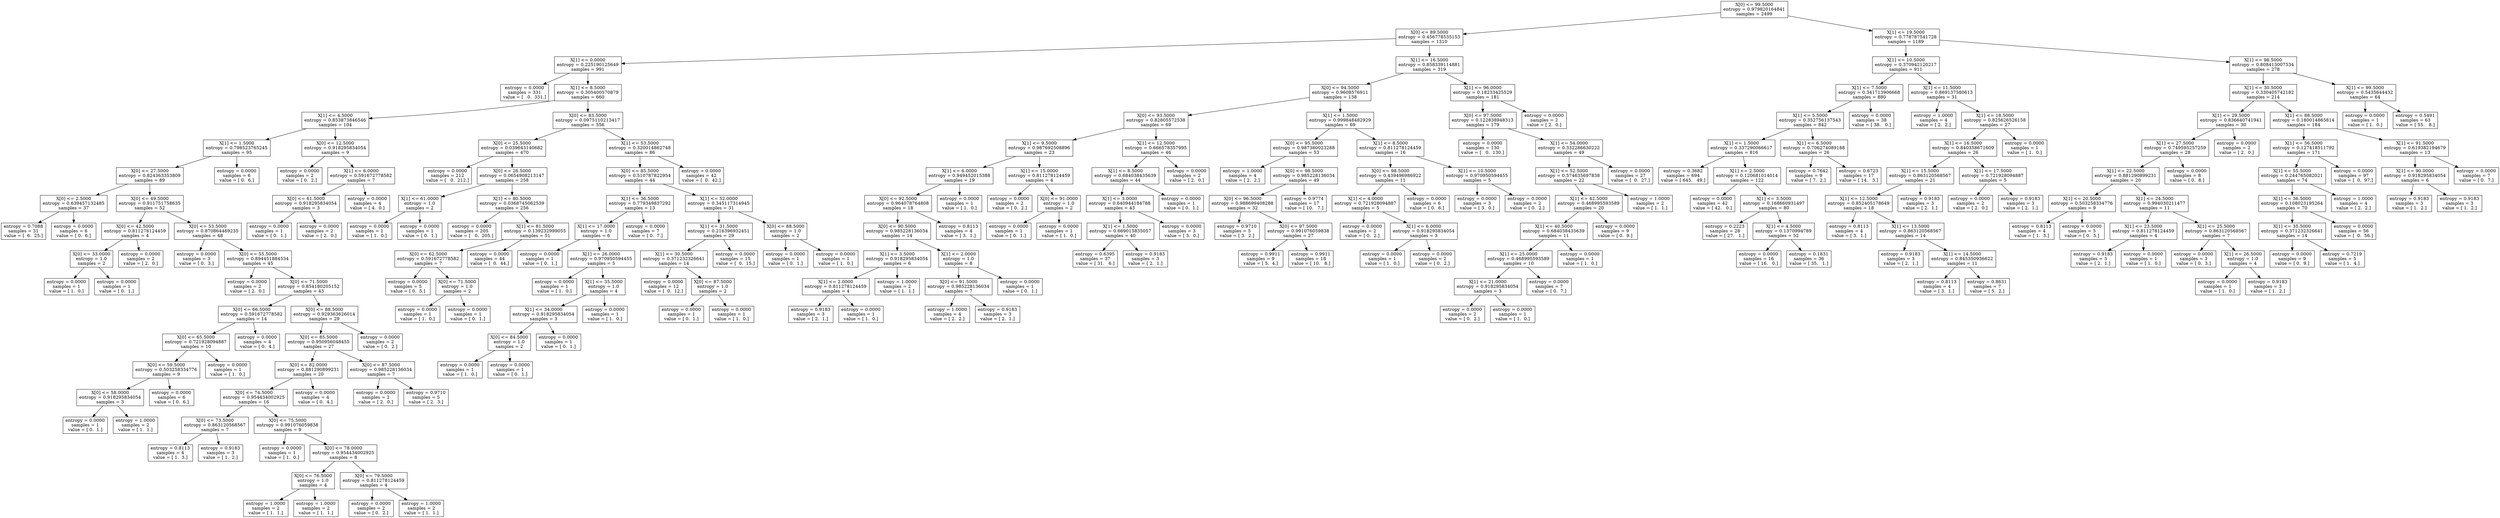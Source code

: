 digraph Tree {
0 [label="X[0] <= 99.5000\nentropy = 0.979820164841\nsamples = 2499", shape="box"] ;
1 [label="X[0] <= 89.5000\nentropy = 0.456778535153\nsamples = 1310", shape="box"] ;
0 -> 1 ;
2 [label="X[1] <= 0.0000\nentropy = 0.225190125649\nsamples = 991", shape="box"] ;
1 -> 2 ;
3 [label="entropy = 0.0000\nsamples = 331\nvalue = [   0.  331.]", shape="box"] ;
2 -> 3 ;
4 [label="X[1] <= 8.5000\nentropy = 0.305400570879\nsamples = 660", shape="box"] ;
2 -> 4 ;
5 [label="X[1] <= 4.5000\nentropy = 0.853873846546\nsamples = 104", shape="box"] ;
4 -> 5 ;
6 [label="X[1] <= 1.5000\nentropy = 0.798523765245\nsamples = 95", shape="box"] ;
5 -> 6 ;
7 [label="X[0] <= 27.5000\nentropy = 0.824363353809\nsamples = 89", shape="box"] ;
6 -> 7 ;
8 [label="X[0] <= 2.5000\nentropy = 0.639457132485\nsamples = 37", shape="box"] ;
7 -> 8 ;
9 [label="entropy = 0.7088\nsamples = 31\nvalue = [  6.  25.]", shape="box"] ;
8 -> 9 ;
10 [label="entropy = 0.0000\nsamples = 6\nvalue = [ 0.  6.]", shape="box"] ;
8 -> 10 ;
11 [label="X[0] <= 49.5000\nentropy = 0.911751758635\nsamples = 52", shape="box"] ;
7 -> 11 ;
12 [label="X[0] <= 42.5000\nentropy = 0.811278124459\nsamples = 4", shape="box"] ;
11 -> 12 ;
13 [label="X[0] <= 33.0000\nentropy = 1.0\nsamples = 2", shape="box"] ;
12 -> 13 ;
14 [label="entropy = 0.0000\nsamples = 1\nvalue = [ 1.  0.]", shape="box"] ;
13 -> 14 ;
15 [label="entropy = 0.0000\nsamples = 1\nvalue = [ 0.  1.]", shape="box"] ;
13 -> 15 ;
16 [label="entropy = 0.0000\nsamples = 2\nvalue = [ 2.  0.]", shape="box"] ;
12 -> 16 ;
17 [label="X[0] <= 53.5000\nentropy = 0.870864469235\nsamples = 48", shape="box"] ;
11 -> 17 ;
18 [label="entropy = 0.0000\nsamples = 3\nvalue = [ 0.  3.]", shape="box"] ;
17 -> 18 ;
19 [label="X[0] <= 55.5000\nentropy = 0.894451884534\nsamples = 45", shape="box"] ;
17 -> 19 ;
20 [label="entropy = 0.0000\nsamples = 2\nvalue = [ 2.  0.]", shape="box"] ;
19 -> 20 ;
21 [label="X[0] <= 71.5000\nentropy = 0.854180205152\nsamples = 43", shape="box"] ;
19 -> 21 ;
22 [label="X[0] <= 66.5000\nentropy = 0.591672778582\nsamples = 14", shape="box"] ;
21 -> 22 ;
23 [label="X[0] <= 65.5000\nentropy = 0.721928094887\nsamples = 10", shape="box"] ;
22 -> 23 ;
24 [label="X[0] <= 59.5000\nentropy = 0.503258334776\nsamples = 9", shape="box"] ;
23 -> 24 ;
25 [label="X[0] <= 58.0000\nentropy = 0.918295834054\nsamples = 3", shape="box"] ;
24 -> 25 ;
26 [label="entropy = 0.0000\nsamples = 1\nvalue = [ 0.  1.]", shape="box"] ;
25 -> 26 ;
27 [label="entropy = 1.0000\nsamples = 2\nvalue = [ 1.  1.]", shape="box"] ;
25 -> 27 ;
28 [label="entropy = 0.0000\nsamples = 6\nvalue = [ 0.  6.]", shape="box"] ;
24 -> 28 ;
29 [label="entropy = 0.0000\nsamples = 1\nvalue = [ 1.  0.]", shape="box"] ;
23 -> 29 ;
30 [label="entropy = 0.0000\nsamples = 4\nvalue = [ 0.  4.]", shape="box"] ;
22 -> 30 ;
31 [label="X[0] <= 88.5000\nentropy = 0.929363626014\nsamples = 29", shape="box"] ;
21 -> 31 ;
32 [label="X[0] <= 85.5000\nentropy = 0.950956048455\nsamples = 27", shape="box"] ;
31 -> 32 ;
33 [label="X[0] <= 82.0000\nentropy = 0.881290899231\nsamples = 20", shape="box"] ;
32 -> 33 ;
34 [label="X[0] <= 74.5000\nentropy = 0.954434002925\nsamples = 16", shape="box"] ;
33 -> 34 ;
35 [label="X[0] <= 73.5000\nentropy = 0.863120568567\nsamples = 7", shape="box"] ;
34 -> 35 ;
36 [label="entropy = 0.8113\nsamples = 4\nvalue = [ 1.  3.]", shape="box"] ;
35 -> 36 ;
37 [label="entropy = 0.9183\nsamples = 3\nvalue = [ 1.  2.]", shape="box"] ;
35 -> 37 ;
38 [label="X[0] <= 75.5000\nentropy = 0.991076059838\nsamples = 9", shape="box"] ;
34 -> 38 ;
39 [label="entropy = 0.0000\nsamples = 1\nvalue = [ 1.  0.]", shape="box"] ;
38 -> 39 ;
40 [label="X[0] <= 78.0000\nentropy = 0.954434002925\nsamples = 8", shape="box"] ;
38 -> 40 ;
41 [label="X[0] <= 76.5000\nentropy = 1.0\nsamples = 4", shape="box"] ;
40 -> 41 ;
42 [label="entropy = 1.0000\nsamples = 2\nvalue = [ 1.  1.]", shape="box"] ;
41 -> 42 ;
43 [label="entropy = 1.0000\nsamples = 2\nvalue = [ 1.  1.]", shape="box"] ;
41 -> 43 ;
44 [label="X[0] <= 79.5000\nentropy = 0.811278124459\nsamples = 4", shape="box"] ;
40 -> 44 ;
45 [label="entropy = 0.0000\nsamples = 2\nvalue = [ 0.  2.]", shape="box"] ;
44 -> 45 ;
46 [label="entropy = 1.0000\nsamples = 2\nvalue = [ 1.  1.]", shape="box"] ;
44 -> 46 ;
47 [label="entropy = 0.0000\nsamples = 4\nvalue = [ 0.  4.]", shape="box"] ;
33 -> 47 ;
48 [label="X[0] <= 87.5000\nentropy = 0.985228136034\nsamples = 7", shape="box"] ;
32 -> 48 ;
49 [label="entropy = 0.0000\nsamples = 2\nvalue = [ 2.  0.]", shape="box"] ;
48 -> 49 ;
50 [label="entropy = 0.9710\nsamples = 5\nvalue = [ 2.  3.]", shape="box"] ;
48 -> 50 ;
51 [label="entropy = 0.0000\nsamples = 2\nvalue = [ 0.  2.]", shape="box"] ;
31 -> 51 ;
52 [label="entropy = 0.0000\nsamples = 6\nvalue = [ 0.  6.]", shape="box"] ;
6 -> 52 ;
53 [label="X[0] <= 12.5000\nentropy = 0.918295834054\nsamples = 9", shape="box"] ;
5 -> 53 ;
54 [label="entropy = 0.0000\nsamples = 2\nvalue = [ 0.  2.]", shape="box"] ;
53 -> 54 ;
55 [label="X[1] <= 6.0000\nentropy = 0.591672778582\nsamples = 7", shape="box"] ;
53 -> 55 ;
56 [label="X[0] <= 61.5000\nentropy = 0.918295834054\nsamples = 3", shape="box"] ;
55 -> 56 ;
57 [label="entropy = 0.0000\nsamples = 1\nvalue = [ 0.  1.]", shape="box"] ;
56 -> 57 ;
58 [label="entropy = 0.0000\nsamples = 2\nvalue = [ 2.  0.]", shape="box"] ;
56 -> 58 ;
59 [label="entropy = 0.0000\nsamples = 4\nvalue = [ 4.  0.]", shape="box"] ;
55 -> 59 ;
60 [label="X[0] <= 83.5000\nentropy = 0.0975110213417\nsamples = 556", shape="box"] ;
4 -> 60 ;
61 [label="X[0] <= 25.5000\nentropy = 0.039643140682\nsamples = 470", shape="box"] ;
60 -> 61 ;
62 [label="entropy = 0.0000\nsamples = 212\nvalue = [   0.  212.]", shape="box"] ;
61 -> 62 ;
63 [label="X[0] <= 26.5000\nentropy = 0.0654908213147\nsamples = 258", shape="box"] ;
61 -> 63 ;
64 [label="X[1] <= 61.0000\nentropy = 1.0\nsamples = 2", shape="box"] ;
63 -> 64 ;
65 [label="entropy = 0.0000\nsamples = 1\nvalue = [ 1.  0.]", shape="box"] ;
64 -> 65 ;
66 [label="entropy = 0.0000\nsamples = 1\nvalue = [ 0.  1.]", shape="box"] ;
64 -> 66 ;
67 [label="X[1] <= 80.5000\nentropy = 0.0368745062539\nsamples = 256", shape="box"] ;
63 -> 67 ;
68 [label="entropy = 0.0000\nsamples = 205\nvalue = [   0.  205.]", shape="box"] ;
67 -> 68 ;
69 [label="X[1] <= 81.5000\nentropy = 0.139232999055\nsamples = 51", shape="box"] ;
67 -> 69 ;
70 [label="X[0] <= 62.5000\nentropy = 0.591672778582\nsamples = 7", shape="box"] ;
69 -> 70 ;
71 [label="entropy = 0.0000\nsamples = 5\nvalue = [ 0.  5.]", shape="box"] ;
70 -> 71 ;
72 [label="X[0] <= 71.5000\nentropy = 1.0\nsamples = 2", shape="box"] ;
70 -> 72 ;
73 [label="entropy = 0.0000\nsamples = 1\nvalue = [ 1.  0.]", shape="box"] ;
72 -> 73 ;
74 [label="entropy = 0.0000\nsamples = 1\nvalue = [ 0.  1.]", shape="box"] ;
72 -> 74 ;
75 [label="entropy = 0.0000\nsamples = 44\nvalue = [  0.  44.]", shape="box"] ;
69 -> 75 ;
76 [label="X[1] <= 53.5000\nentropy = 0.320014862748\nsamples = 86", shape="box"] ;
60 -> 76 ;
77 [label="X[0] <= 85.5000\nentropy = 0.510787822954\nsamples = 44", shape="box"] ;
76 -> 77 ;
78 [label="X[1] <= 36.5000\nentropy = 0.779349837292\nsamples = 13", shape="box"] ;
77 -> 78 ;
79 [label="X[1] <= 17.0000\nentropy = 1.0\nsamples = 6", shape="box"] ;
78 -> 79 ;
80 [label="entropy = 0.0000\nsamples = 1\nvalue = [ 0.  1.]", shape="box"] ;
79 -> 80 ;
81 [label="X[1] <= 26.0000\nentropy = 0.970950594455\nsamples = 5", shape="box"] ;
79 -> 81 ;
82 [label="entropy = 0.0000\nsamples = 1\nvalue = [ 1.  0.]", shape="box"] ;
81 -> 82 ;
83 [label="X[1] <= 35.5000\nentropy = 1.0\nsamples = 4", shape="box"] ;
81 -> 83 ;
84 [label="X[1] <= 34.0000\nentropy = 0.918295834054\nsamples = 3", shape="box"] ;
83 -> 84 ;
85 [label="X[0] <= 84.5000\nentropy = 1.0\nsamples = 2", shape="box"] ;
84 -> 85 ;
86 [label="entropy = 0.0000\nsamples = 1\nvalue = [ 1.  0.]", shape="box"] ;
85 -> 86 ;
87 [label="entropy = 0.0000\nsamples = 1\nvalue = [ 0.  1.]", shape="box"] ;
85 -> 87 ;
88 [label="entropy = 0.0000\nsamples = 1\nvalue = [ 0.  1.]", shape="box"] ;
84 -> 88 ;
89 [label="entropy = 0.0000\nsamples = 1\nvalue = [ 1.  0.]", shape="box"] ;
83 -> 89 ;
90 [label="entropy = 0.0000\nsamples = 7\nvalue = [ 0.  7.]", shape="box"] ;
78 -> 90 ;
91 [label="X[1] <= 52.0000\nentropy = 0.345117314945\nsamples = 31", shape="box"] ;
77 -> 91 ;
92 [label="X[1] <= 31.5000\nentropy = 0.216396932451\nsamples = 29", shape="box"] ;
91 -> 92 ;
93 [label="X[1] <= 30.5000\nentropy = 0.371232326641\nsamples = 14", shape="box"] ;
92 -> 93 ;
94 [label="entropy = 0.0000\nsamples = 12\nvalue = [  0.  12.]", shape="box"] ;
93 -> 94 ;
95 [label="X[0] <= 87.5000\nentropy = 1.0\nsamples = 2", shape="box"] ;
93 -> 95 ;
96 [label="entropy = 0.0000\nsamples = 1\nvalue = [ 0.  1.]", shape="box"] ;
95 -> 96 ;
97 [label="entropy = 0.0000\nsamples = 1\nvalue = [ 1.  0.]", shape="box"] ;
95 -> 97 ;
98 [label="entropy = 0.0000\nsamples = 15\nvalue = [  0.  15.]", shape="box"] ;
92 -> 98 ;
99 [label="X[0] <= 88.5000\nentropy = 1.0\nsamples = 2", shape="box"] ;
91 -> 99 ;
100 [label="entropy = 0.0000\nsamples = 1\nvalue = [ 0.  1.]", shape="box"] ;
99 -> 100 ;
101 [label="entropy = 0.0000\nsamples = 1\nvalue = [ 1.  0.]", shape="box"] ;
99 -> 101 ;
102 [label="entropy = 0.0000\nsamples = 42\nvalue = [  0.  42.]", shape="box"] ;
76 -> 102 ;
103 [label="X[1] <= 16.5000\nentropy = 0.858339114881\nsamples = 319", shape="box"] ;
1 -> 103 ;
104 [label="X[0] <= 94.5000\nentropy = 0.9608576911\nsamples = 138", shape="box"] ;
103 -> 104 ;
105 [label="X[0] <= 93.5000\nentropy = 0.82805572538\nsamples = 69", shape="box"] ;
104 -> 105 ;
106 [label="X[1] <= 9.5000\nentropy = 0.987692508896\nsamples = 23", shape="box"] ;
105 -> 106 ;
107 [label="X[1] <= 6.0000\nentropy = 0.949452015388\nsamples = 19", shape="box"] ;
106 -> 107 ;
108 [label="X[0] <= 92.5000\nentropy = 0.964078764808\nsamples = 18", shape="box"] ;
107 -> 108 ;
109 [label="X[0] <= 90.5000\nentropy = 0.985228136034\nsamples = 14", shape="box"] ;
108 -> 109 ;
110 [label="X[1] <= 3.5000\nentropy = 0.918295834054\nsamples = 6", shape="box"] ;
109 -> 110 ;
111 [label="X[1] <= 2.0000\nentropy = 0.811278124459\nsamples = 4", shape="box"] ;
110 -> 111 ;
112 [label="entropy = 0.9183\nsamples = 3\nvalue = [ 2.  1.]", shape="box"] ;
111 -> 112 ;
113 [label="entropy = 0.0000\nsamples = 1\nvalue = [ 1.  0.]", shape="box"] ;
111 -> 113 ;
114 [label="entropy = 1.0000\nsamples = 2\nvalue = [ 1.  1.]", shape="box"] ;
110 -> 114 ;
115 [label="X[1] <= 2.0000\nentropy = 1.0\nsamples = 8", shape="box"] ;
109 -> 115 ;
116 [label="X[0] <= 91.5000\nentropy = 0.985228136034\nsamples = 7", shape="box"] ;
115 -> 116 ;
117 [label="entropy = 1.0000\nsamples = 4\nvalue = [ 2.  2.]", shape="box"] ;
116 -> 117 ;
118 [label="entropy = 0.9183\nsamples = 3\nvalue = [ 2.  1.]", shape="box"] ;
116 -> 118 ;
119 [label="entropy = 0.0000\nsamples = 1\nvalue = [ 0.  1.]", shape="box"] ;
115 -> 119 ;
120 [label="entropy = 0.8113\nsamples = 4\nvalue = [ 3.  1.]", shape="box"] ;
108 -> 120 ;
121 [label="entropy = 0.0000\nsamples = 1\nvalue = [ 1.  0.]", shape="box"] ;
107 -> 121 ;
122 [label="X[1] <= 15.0000\nentropy = 0.811278124459\nsamples = 4", shape="box"] ;
106 -> 122 ;
123 [label="entropy = 0.0000\nsamples = 2\nvalue = [ 0.  2.]", shape="box"] ;
122 -> 123 ;
124 [label="X[0] <= 91.0000\nentropy = 1.0\nsamples = 2", shape="box"] ;
122 -> 124 ;
125 [label="entropy = 0.0000\nsamples = 1\nvalue = [ 0.  1.]", shape="box"] ;
124 -> 125 ;
126 [label="entropy = 0.0000\nsamples = 1\nvalue = [ 1.  0.]", shape="box"] ;
124 -> 126 ;
127 [label="X[1] <= 12.5000\nentropy = 0.666578357995\nsamples = 46", shape="box"] ;
105 -> 127 ;
128 [label="X[1] <= 8.5000\nentropy = 0.684038435639\nsamples = 44", shape="box"] ;
127 -> 128 ;
129 [label="X[1] <= 3.0000\nentropy = 0.640944184788\nsamples = 43", shape="box"] ;
128 -> 129 ;
130 [label="X[1] <= 1.5000\nentropy = 0.669015835057\nsamples = 40", shape="box"] ;
129 -> 130 ;
131 [label="entropy = 0.6395\nsamples = 37\nvalue = [ 31.   6.]", shape="box"] ;
130 -> 131 ;
132 [label="entropy = 0.9183\nsamples = 3\nvalue = [ 2.  1.]", shape="box"] ;
130 -> 132 ;
133 [label="entropy = 0.0000\nsamples = 3\nvalue = [ 3.  0.]", shape="box"] ;
129 -> 133 ;
134 [label="entropy = 0.0000\nsamples = 1\nvalue = [ 0.  1.]", shape="box"] ;
128 -> 134 ;
135 [label="entropy = 0.0000\nsamples = 2\nvalue = [ 2.  0.]", shape="box"] ;
127 -> 135 ;
136 [label="X[1] <= 1.5000\nentropy = 0.999848482929\nsamples = 69", shape="box"] ;
104 -> 136 ;
137 [label="X[0] <= 95.5000\nentropy = 0.987380023288\nsamples = 53", shape="box"] ;
136 -> 137 ;
138 [label="entropy = 1.0000\nsamples = 4\nvalue = [ 2.  2.]", shape="box"] ;
137 -> 138 ;
139 [label="X[0] <= 98.5000\nentropy = 0.985228136034\nsamples = 49", shape="box"] ;
137 -> 139 ;
140 [label="X[0] <= 96.5000\nentropy = 0.988699408288\nsamples = 32", shape="box"] ;
139 -> 140 ;
141 [label="entropy = 0.9710\nsamples = 5\nvalue = [ 3.  2.]", shape="box"] ;
140 -> 141 ;
142 [label="X[0] <= 97.5000\nentropy = 0.991076059838\nsamples = 27", shape="box"] ;
140 -> 142 ;
143 [label="entropy = 0.9911\nsamples = 9\nvalue = [ 5.  4.]", shape="box"] ;
142 -> 143 ;
144 [label="entropy = 0.9911\nsamples = 18\nvalue = [ 10.   8.]", shape="box"] ;
142 -> 144 ;
145 [label="entropy = 0.9774\nsamples = 17\nvalue = [ 10.   7.]", shape="box"] ;
139 -> 145 ;
146 [label="X[1] <= 8.5000\nentropy = 0.811278124459\nsamples = 16", shape="box"] ;
136 -> 146 ;
147 [label="X[0] <= 98.5000\nentropy = 0.439496986922\nsamples = 11", shape="box"] ;
146 -> 147 ;
148 [label="X[1] <= 4.0000\nentropy = 0.721928094887\nsamples = 5", shape="box"] ;
147 -> 148 ;
149 [label="entropy = 0.0000\nsamples = 2\nvalue = [ 0.  2.]", shape="box"] ;
148 -> 149 ;
150 [label="X[1] <= 6.0000\nentropy = 0.918295834054\nsamples = 3", shape="box"] ;
148 -> 150 ;
151 [label="entropy = 0.0000\nsamples = 1\nvalue = [ 1.  0.]", shape="box"] ;
150 -> 151 ;
152 [label="entropy = 0.0000\nsamples = 2\nvalue = [ 0.  2.]", shape="box"] ;
150 -> 152 ;
153 [label="entropy = 0.0000\nsamples = 6\nvalue = [ 0.  6.]", shape="box"] ;
147 -> 153 ;
154 [label="X[1] <= 10.5000\nentropy = 0.970950594455\nsamples = 5", shape="box"] ;
146 -> 154 ;
155 [label="entropy = 0.0000\nsamples = 3\nvalue = [ 3.  0.]", shape="box"] ;
154 -> 155 ;
156 [label="entropy = 0.0000\nsamples = 2\nvalue = [ 0.  2.]", shape="box"] ;
154 -> 156 ;
157 [label="X[1] <= 96.0000\nentropy = 0.18233425529\nsamples = 181", shape="box"] ;
103 -> 157 ;
158 [label="X[0] <= 97.5000\nentropy = 0.122838948313\nsamples = 179", shape="box"] ;
157 -> 158 ;
159 [label="entropy = 0.0000\nsamples = 130\nvalue = [   0.  130.]", shape="box"] ;
158 -> 159 ;
160 [label="X[1] <= 54.0000\nentropy = 0.332286630222\nsamples = 49", shape="box"] ;
158 -> 160 ;
161 [label="X[1] <= 52.5000\nentropy = 0.574635697838\nsamples = 22", shape="box"] ;
160 -> 161 ;
162 [label="X[1] <= 42.5000\nentropy = 0.468995593589\nsamples = 20", shape="box"] ;
161 -> 162 ;
163 [label="X[1] <= 40.5000\nentropy = 0.684038435639\nsamples = 11", shape="box"] ;
162 -> 163 ;
164 [label="X[1] <= 25.0000\nentropy = 0.468995593589\nsamples = 10", shape="box"] ;
163 -> 164 ;
165 [label="X[1] <= 21.0000\nentropy = 0.918295834054\nsamples = 3", shape="box"] ;
164 -> 165 ;
166 [label="entropy = 0.0000\nsamples = 2\nvalue = [ 0.  2.]", shape="box"] ;
165 -> 166 ;
167 [label="entropy = 0.0000\nsamples = 1\nvalue = [ 1.  0.]", shape="box"] ;
165 -> 167 ;
168 [label="entropy = 0.0000\nsamples = 7\nvalue = [ 0.  7.]", shape="box"] ;
164 -> 168 ;
169 [label="entropy = 0.0000\nsamples = 1\nvalue = [ 1.  0.]", shape="box"] ;
163 -> 169 ;
170 [label="entropy = 0.0000\nsamples = 9\nvalue = [ 0.  9.]", shape="box"] ;
162 -> 170 ;
171 [label="entropy = 1.0000\nsamples = 2\nvalue = [ 1.  1.]", shape="box"] ;
161 -> 171 ;
172 [label="entropy = 0.0000\nsamples = 27\nvalue = [  0.  27.]", shape="box"] ;
160 -> 172 ;
173 [label="entropy = 0.0000\nsamples = 2\nvalue = [ 2.  0.]", shape="box"] ;
157 -> 173 ;
174 [label="X[1] <= 19.5000\nentropy = 0.778787541728\nsamples = 1189", shape="box"] ;
0 -> 174 ;
175 [label="X[1] <= 10.5000\nentropy = 0.370942120217\nsamples = 911", shape="box"] ;
174 -> 175 ;
176 [label="X[1] <= 7.5000\nentropy = 0.341713906668\nsamples = 880", shape="box"] ;
175 -> 176 ;
177 [label="X[1] <= 5.5000\nentropy = 0.352756137543\nsamples = 842", shape="box"] ;
176 -> 177 ;
178 [label="X[1] <= 1.5000\nentropy = 0.337290066617\nsamples = 816", shape="box"] ;
177 -> 178 ;
179 [label="entropy = 0.3682\nsamples = 694\nvalue = [ 645.   49.]", shape="box"] ;
178 -> 179 ;
180 [label="X[1] <= 2.5000\nentropy = 0.120681014014\nsamples = 122", shape="box"] ;
178 -> 180 ;
181 [label="entropy = 0.0000\nsamples = 42\nvalue = [ 42.   0.]", shape="box"] ;
180 -> 181 ;
182 [label="X[1] <= 3.5000\nentropy = 0.168660931497\nsamples = 80", shape="box"] ;
180 -> 182 ;
183 [label="entropy = 0.2223\nsamples = 28\nvalue = [ 27.   1.]", shape="box"] ;
182 -> 183 ;
184 [label="X[1] <= 4.5000\nentropy = 0.1370994789\nsamples = 52", shape="box"] ;
182 -> 184 ;
185 [label="entropy = 0.0000\nsamples = 16\nvalue = [ 16.   0.]", shape="box"] ;
184 -> 185 ;
186 [label="entropy = 0.1831\nsamples = 36\nvalue = [ 35.   1.]", shape="box"] ;
184 -> 186 ;
187 [label="X[1] <= 6.5000\nentropy = 0.706274089188\nsamples = 26", shape="box"] ;
177 -> 187 ;
188 [label="entropy = 0.7642\nsamples = 9\nvalue = [ 7.  2.]", shape="box"] ;
187 -> 188 ;
189 [label="entropy = 0.6723\nsamples = 17\nvalue = [ 14.   3.]", shape="box"] ;
187 -> 189 ;
190 [label="entropy = 0.0000\nsamples = 38\nvalue = [ 38.   0.]", shape="box"] ;
176 -> 190 ;
191 [label="X[1] <= 11.5000\nentropy = 0.869137580613\nsamples = 31", shape="box"] ;
175 -> 191 ;
192 [label="entropy = 1.0000\nsamples = 4\nvalue = [ 2.  2.]", shape="box"] ;
191 -> 192 ;
193 [label="X[1] <= 18.5000\nentropy = 0.825626526158\nsamples = 27", shape="box"] ;
191 -> 193 ;
194 [label="X[1] <= 16.5000\nentropy = 0.840358671609\nsamples = 26", shape="box"] ;
193 -> 194 ;
195 [label="X[1] <= 15.5000\nentropy = 0.863120568567\nsamples = 21", shape="box"] ;
194 -> 195 ;
196 [label="X[1] <= 12.5000\nentropy = 0.852405178649\nsamples = 18", shape="box"] ;
195 -> 196 ;
197 [label="entropy = 0.8113\nsamples = 4\nvalue = [ 3.  1.]", shape="box"] ;
196 -> 197 ;
198 [label="X[1] <= 13.5000\nentropy = 0.863120568567\nsamples = 14", shape="box"] ;
196 -> 198 ;
199 [label="entropy = 0.9183\nsamples = 3\nvalue = [ 2.  1.]", shape="box"] ;
198 -> 199 ;
200 [label="X[1] <= 14.5000\nentropy = 0.845350936622\nsamples = 11", shape="box"] ;
198 -> 200 ;
201 [label="entropy = 0.8113\nsamples = 4\nvalue = [ 3.  1.]", shape="box"] ;
200 -> 201 ;
202 [label="entropy = 0.8631\nsamples = 7\nvalue = [ 5.  2.]", shape="box"] ;
200 -> 202 ;
203 [label="entropy = 0.9183\nsamples = 3\nvalue = [ 2.  1.]", shape="box"] ;
195 -> 203 ;
204 [label="X[1] <= 17.5000\nentropy = 0.721928094887\nsamples = 5", shape="box"] ;
194 -> 204 ;
205 [label="entropy = 0.0000\nsamples = 2\nvalue = [ 2.  0.]", shape="box"] ;
204 -> 205 ;
206 [label="entropy = 0.9183\nsamples = 3\nvalue = [ 2.  1.]", shape="box"] ;
204 -> 206 ;
207 [label="entropy = 0.0000\nsamples = 1\nvalue = [ 1.  0.]", shape="box"] ;
193 -> 207 ;
208 [label="X[1] <= 98.5000\nentropy = 0.808415007534\nsamples = 278", shape="box"] ;
174 -> 208 ;
209 [label="X[1] <= 30.5000\nentropy = 0.330405742182\nsamples = 214", shape="box"] ;
208 -> 209 ;
210 [label="X[1] <= 29.5000\nentropy = 0.836640741941\nsamples = 30", shape="box"] ;
209 -> 210 ;
211 [label="X[1] <= 27.5000\nentropy = 0.749595257259\nsamples = 28", shape="box"] ;
210 -> 211 ;
212 [label="X[1] <= 22.5000\nentropy = 0.881290899231\nsamples = 20", shape="box"] ;
211 -> 212 ;
213 [label="X[1] <= 20.5000\nentropy = 0.503258334776\nsamples = 9", shape="box"] ;
212 -> 213 ;
214 [label="entropy = 0.8113\nsamples = 4\nvalue = [ 1.  3.]", shape="box"] ;
213 -> 214 ;
215 [label="entropy = 0.0000\nsamples = 5\nvalue = [ 0.  5.]", shape="box"] ;
213 -> 215 ;
216 [label="X[1] <= 24.5000\nentropy = 0.994030211477\nsamples = 11", shape="box"] ;
212 -> 216 ;
217 [label="X[1] <= 23.5000\nentropy = 0.811278124459\nsamples = 4", shape="box"] ;
216 -> 217 ;
218 [label="entropy = 0.9183\nsamples = 3\nvalue = [ 2.  1.]", shape="box"] ;
217 -> 218 ;
219 [label="entropy = 0.0000\nsamples = 1\nvalue = [ 1.  0.]", shape="box"] ;
217 -> 219 ;
220 [label="X[1] <= 25.5000\nentropy = 0.863120568567\nsamples = 7", shape="box"] ;
216 -> 220 ;
221 [label="entropy = 0.0000\nsamples = 3\nvalue = [ 0.  3.]", shape="box"] ;
220 -> 221 ;
222 [label="X[1] <= 26.5000\nentropy = 1.0\nsamples = 4", shape="box"] ;
220 -> 222 ;
223 [label="entropy = 0.0000\nsamples = 1\nvalue = [ 1.  0.]", shape="box"] ;
222 -> 223 ;
224 [label="entropy = 0.9183\nsamples = 3\nvalue = [ 1.  2.]", shape="box"] ;
222 -> 224 ;
225 [label="entropy = 0.0000\nsamples = 8\nvalue = [ 0.  8.]", shape="box"] ;
211 -> 225 ;
226 [label="entropy = 0.0000\nsamples = 2\nvalue = [ 2.  0.]", shape="box"] ;
210 -> 226 ;
227 [label="X[1] <= 88.5000\nentropy = 0.180014865814\nsamples = 184", shape="box"] ;
209 -> 227 ;
228 [label="X[1] <= 56.5000\nentropy = 0.127418511792\nsamples = 171", shape="box"] ;
227 -> 228 ;
229 [label="X[1] <= 55.5000\nentropy = 0.244765082021\nsamples = 74", shape="box"] ;
228 -> 229 ;
230 [label="X[1] <= 36.5000\nentropy = 0.108023195264\nsamples = 70", shape="box"] ;
229 -> 230 ;
231 [label="X[1] <= 35.5000\nentropy = 0.371232326641\nsamples = 14", shape="box"] ;
230 -> 231 ;
232 [label="entropy = 0.0000\nsamples = 9\nvalue = [ 0.  9.]", shape="box"] ;
231 -> 232 ;
233 [label="entropy = 0.7219\nsamples = 5\nvalue = [ 1.  4.]", shape="box"] ;
231 -> 233 ;
234 [label="entropy = 0.0000\nsamples = 56\nvalue = [  0.  56.]", shape="box"] ;
230 -> 234 ;
235 [label="entropy = 1.0000\nsamples = 4\nvalue = [ 2.  2.]", shape="box"] ;
229 -> 235 ;
236 [label="entropy = 0.0000\nsamples = 97\nvalue = [  0.  97.]", shape="box"] ;
228 -> 236 ;
237 [label="X[1] <= 91.5000\nentropy = 0.619382194679\nsamples = 13", shape="box"] ;
227 -> 237 ;
238 [label="X[1] <= 90.0000\nentropy = 0.918295834054\nsamples = 6", shape="box"] ;
237 -> 238 ;
239 [label="entropy = 0.9183\nsamples = 3\nvalue = [ 1.  2.]", shape="box"] ;
238 -> 239 ;
240 [label="entropy = 0.9183\nsamples = 3\nvalue = [ 1.  2.]", shape="box"] ;
238 -> 240 ;
241 [label="entropy = 0.0000\nsamples = 7\nvalue = [ 0.  7.]", shape="box"] ;
237 -> 241 ;
242 [label="X[1] <= 99.5000\nentropy = 0.5435644432\nsamples = 64", shape="box"] ;
208 -> 242 ;
243 [label="entropy = 0.0000\nsamples = 1\nvalue = [ 1.  0.]", shape="box"] ;
242 -> 243 ;
244 [label="entropy = 0.5491\nsamples = 63\nvalue = [ 55.   8.]", shape="box"] ;
242 -> 244 ;
}